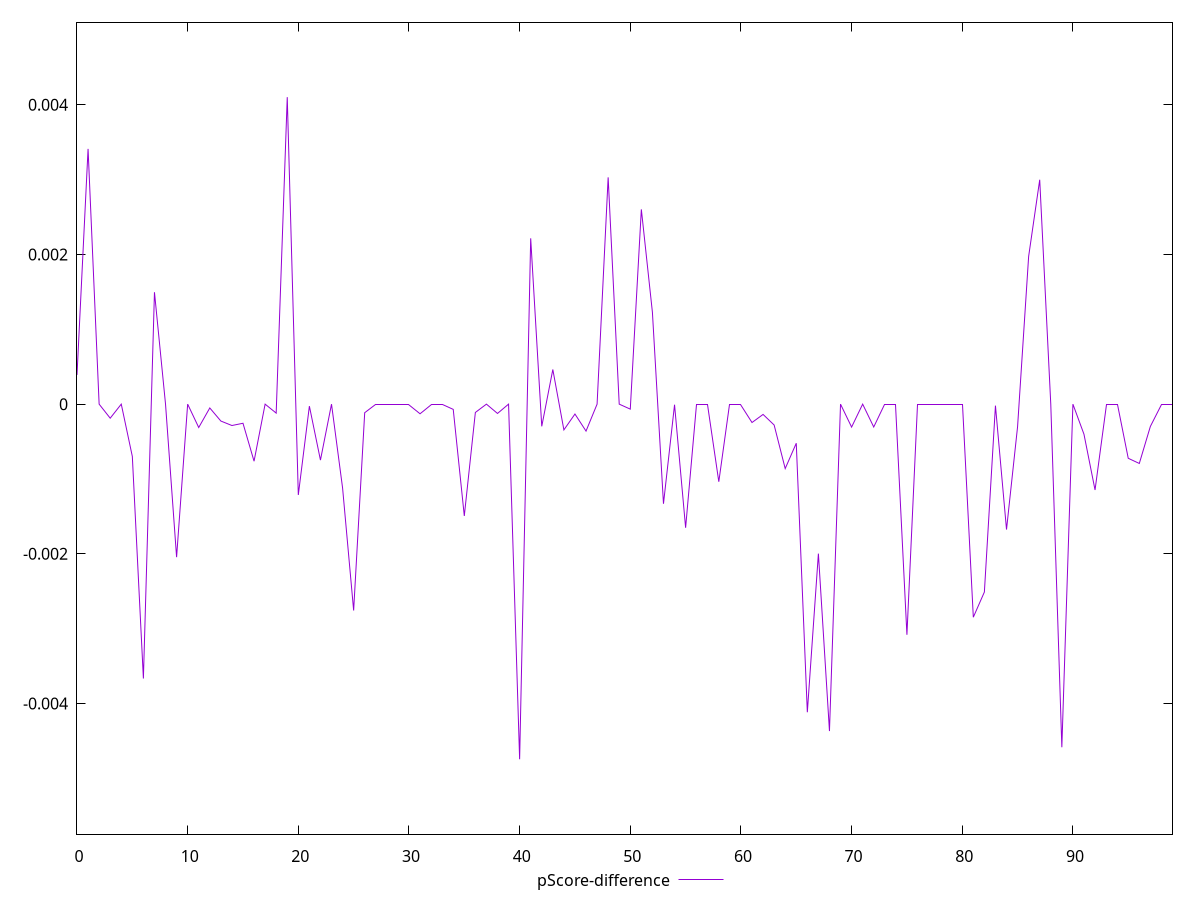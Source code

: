 reset

$pScoreDifference <<EOF
0 0.00039000000000000146
1 0.003410000000000024
2 0
3 -0.0001877777777777867
4 0
5 -0.0006988888888889155
6 -0.0036650002002716064
7 0.00149500012397763
8 0
9 -0.0020441667238871863
10 0
11 -0.00031222222222226925
12 -0.000051111111111112884
13 -0.000225833654403651
14 -0.0002855555555555389
15 -0.0002555555555555644
16 -0.0007624999682108724
17 0
18 -0.00012000000000000899
19 0.004100833336512233
20 -0.0012133333333333995
21 -0.00002666666666661932
22 -0.0007477777777777916
23 0
24 -0.001119166612625122
25 -0.002756666739781699
26 -0.00011444444444441704
27 0
28 0
29 0
30 0
31 -0.0001288888888889561
32 0
33 0
34 -0.0000700000000000145
35 -0.0014933333333333465
36 -0.00011111111111106187
37 0
38 -0.00012444444444448255
39 0
40 -0.00474416653315235
41 0.002214999993642164
42 -0.0002966666666666118
43 0.0004624998569487948
44 -0.0003441663583120258
45 -0.00013222222222220026
46 -0.00036000000000002697
47 0
48 0.003029166460037258
49 0
50 -0.00006666666666665932
51 0.0026016664505004172
52 0.0012266663710276404
53 -0.0013311111111111718
54 -0.000007777777777828732
55 -0.0016511111111110477
56 0
57 0
58 -0.0010366666316986572
59 0
60 0
61 -0.00024555555555560993
62 -0.0001374995708465221
63 -0.0002788888888889396
64 -0.0008608333269755075
65 -0.0005222222222222017
66 -0.004115833441416417
67 -0.0019966666666666466
68 -0.004367499748865855
69 0
70 -0.0003066666666666773
71 0
72 -0.0003055555555555589
73 0
74 0
75 -0.00308111111111109
76 0
77 0
78 0
79 0
80 0
81 -0.002846666666666664
82 -0.0025100000000000122
83 -0.000020000000000020002
84 -0.0016755555555555413
85 -0.00030111111111108535
86 0.0019733337561289588
87 0.0029974997043609175
88 0
89 -0.004583333333333384
90 0
91 -0.0004022222222221927
92 -0.0011466666666666292
93 0
94 0
95 -0.0007233333333332981
96 -0.0007925001780192398
97 -0.0002977777777777302
98 0
99 0
EOF

set key outside below
set xrange [0:99]
set yrange [-0.00574416653315235:0.005100833336512233]
set trange [-0.00574416653315235:0.005100833336512233]
set terminal svg size 640, 500 enhanced background rgb 'white'
set output "report_00019_2021-02-10T18-14-37.922Z//uses-rel-preconnect/samples/pages+cached/pScore-difference/values.svg"

plot $pScoreDifference title "pScore-difference" with line

reset

